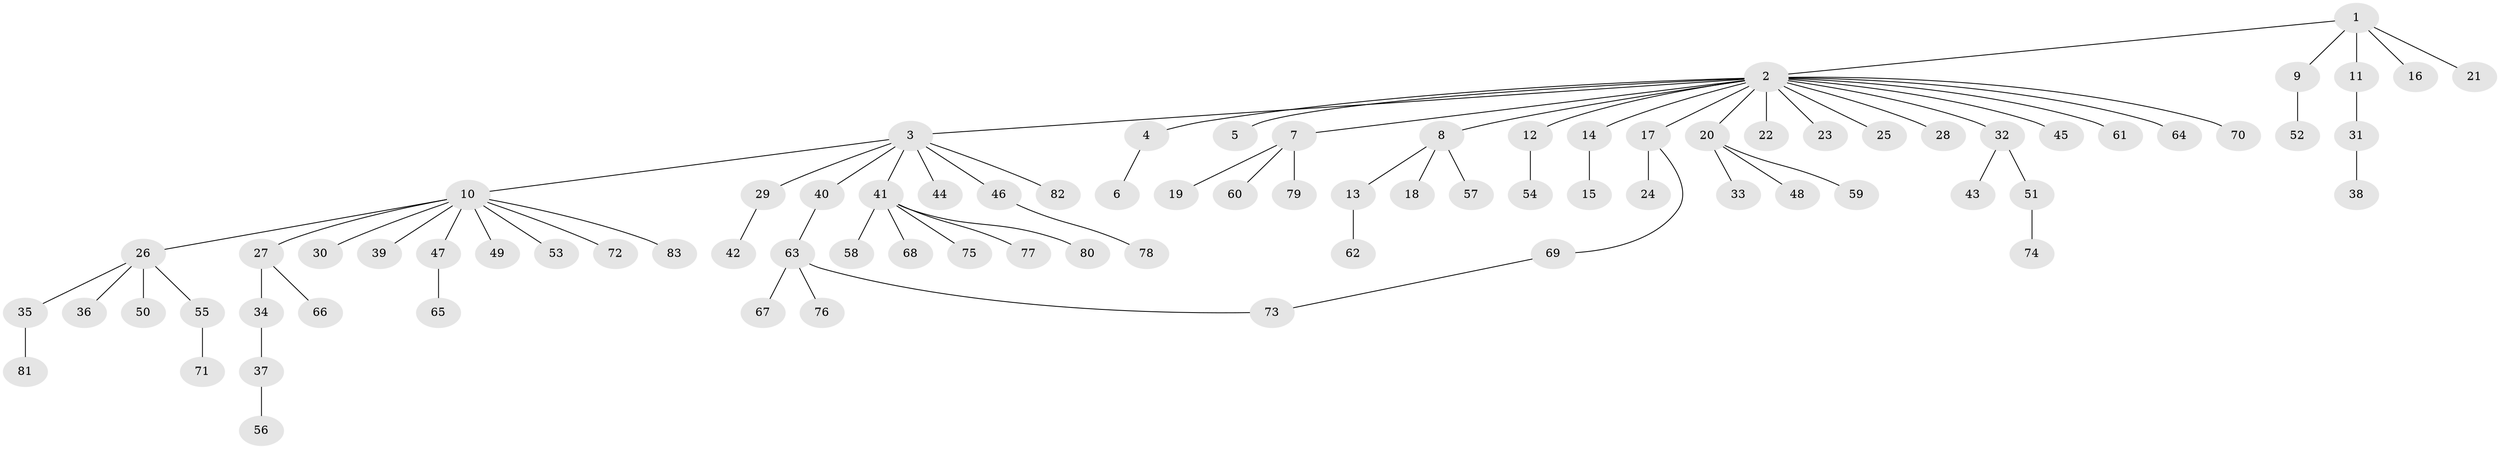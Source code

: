 // Generated by graph-tools (version 1.1) at 2025/11/02/27/25 16:11:11]
// undirected, 83 vertices, 83 edges
graph export_dot {
graph [start="1"]
  node [color=gray90,style=filled];
  1;
  2;
  3;
  4;
  5;
  6;
  7;
  8;
  9;
  10;
  11;
  12;
  13;
  14;
  15;
  16;
  17;
  18;
  19;
  20;
  21;
  22;
  23;
  24;
  25;
  26;
  27;
  28;
  29;
  30;
  31;
  32;
  33;
  34;
  35;
  36;
  37;
  38;
  39;
  40;
  41;
  42;
  43;
  44;
  45;
  46;
  47;
  48;
  49;
  50;
  51;
  52;
  53;
  54;
  55;
  56;
  57;
  58;
  59;
  60;
  61;
  62;
  63;
  64;
  65;
  66;
  67;
  68;
  69;
  70;
  71;
  72;
  73;
  74;
  75;
  76;
  77;
  78;
  79;
  80;
  81;
  82;
  83;
  1 -- 2;
  1 -- 9;
  1 -- 11;
  1 -- 16;
  1 -- 21;
  2 -- 3;
  2 -- 4;
  2 -- 5;
  2 -- 7;
  2 -- 8;
  2 -- 12;
  2 -- 14;
  2 -- 17;
  2 -- 20;
  2 -- 22;
  2 -- 23;
  2 -- 25;
  2 -- 28;
  2 -- 32;
  2 -- 45;
  2 -- 61;
  2 -- 64;
  2 -- 70;
  3 -- 10;
  3 -- 29;
  3 -- 40;
  3 -- 41;
  3 -- 44;
  3 -- 46;
  3 -- 82;
  4 -- 6;
  7 -- 19;
  7 -- 60;
  7 -- 79;
  8 -- 13;
  8 -- 18;
  8 -- 57;
  9 -- 52;
  10 -- 26;
  10 -- 27;
  10 -- 30;
  10 -- 39;
  10 -- 47;
  10 -- 49;
  10 -- 53;
  10 -- 72;
  10 -- 83;
  11 -- 31;
  12 -- 54;
  13 -- 62;
  14 -- 15;
  17 -- 24;
  17 -- 69;
  20 -- 33;
  20 -- 48;
  20 -- 59;
  26 -- 35;
  26 -- 36;
  26 -- 50;
  26 -- 55;
  27 -- 34;
  27 -- 66;
  29 -- 42;
  31 -- 38;
  32 -- 43;
  32 -- 51;
  34 -- 37;
  35 -- 81;
  37 -- 56;
  40 -- 63;
  41 -- 58;
  41 -- 68;
  41 -- 75;
  41 -- 77;
  41 -- 80;
  46 -- 78;
  47 -- 65;
  51 -- 74;
  55 -- 71;
  63 -- 67;
  63 -- 73;
  63 -- 76;
  69 -- 73;
}
